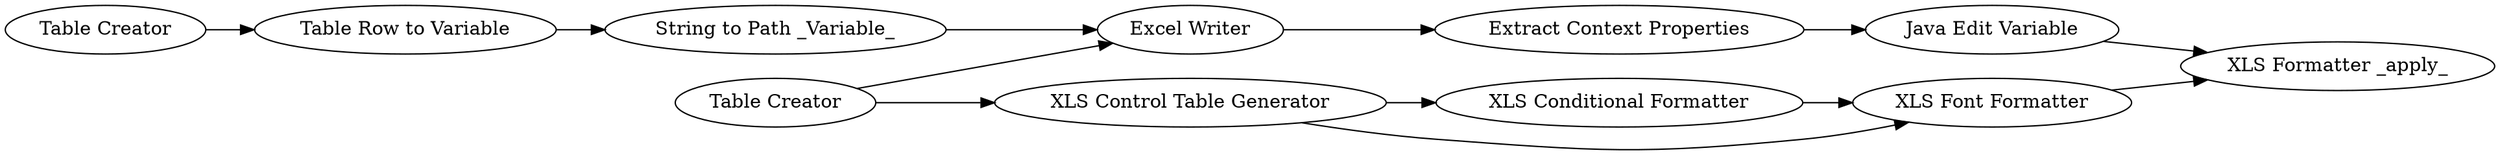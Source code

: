 digraph {
	"-1586147071661432385_17" [label="XLS Conditional Formatter"]
	"-1586147071661432385_14" [label="XLS Formatter _apply_"]
	"-1586147071661432385_20" [label="Extract Context Properties"]
	"-1586147071661432385_5" [label="Excel Writer"]
	"-1586147071661432385_12" [label="Table Creator"]
	"-1586147071661432385_11" [label="Table Creator"]
	"-1586147071661432385_16" [label="XLS Control Table Generator"]
	"-1586147071661432385_21" [label="Java Edit Variable"]
	"-1586147071661432385_18" [label="XLS Font Formatter"]
	"-1586147071661432385_9" [label="Table Row to Variable"]
	"-1586147071661432385_8" [label="String to Path _Variable_"]
	"-1586147071661432385_20" -> "-1586147071661432385_21"
	"-1586147071661432385_17" -> "-1586147071661432385_18"
	"-1586147071661432385_11" -> "-1586147071661432385_16"
	"-1586147071661432385_5" -> "-1586147071661432385_20"
	"-1586147071661432385_18" -> "-1586147071661432385_14"
	"-1586147071661432385_12" -> "-1586147071661432385_9"
	"-1586147071661432385_11" -> "-1586147071661432385_5"
	"-1586147071661432385_9" -> "-1586147071661432385_8"
	"-1586147071661432385_8" -> "-1586147071661432385_5"
	"-1586147071661432385_21" -> "-1586147071661432385_14"
	"-1586147071661432385_16" -> "-1586147071661432385_17"
	"-1586147071661432385_16" -> "-1586147071661432385_18"
	rankdir=LR
}
